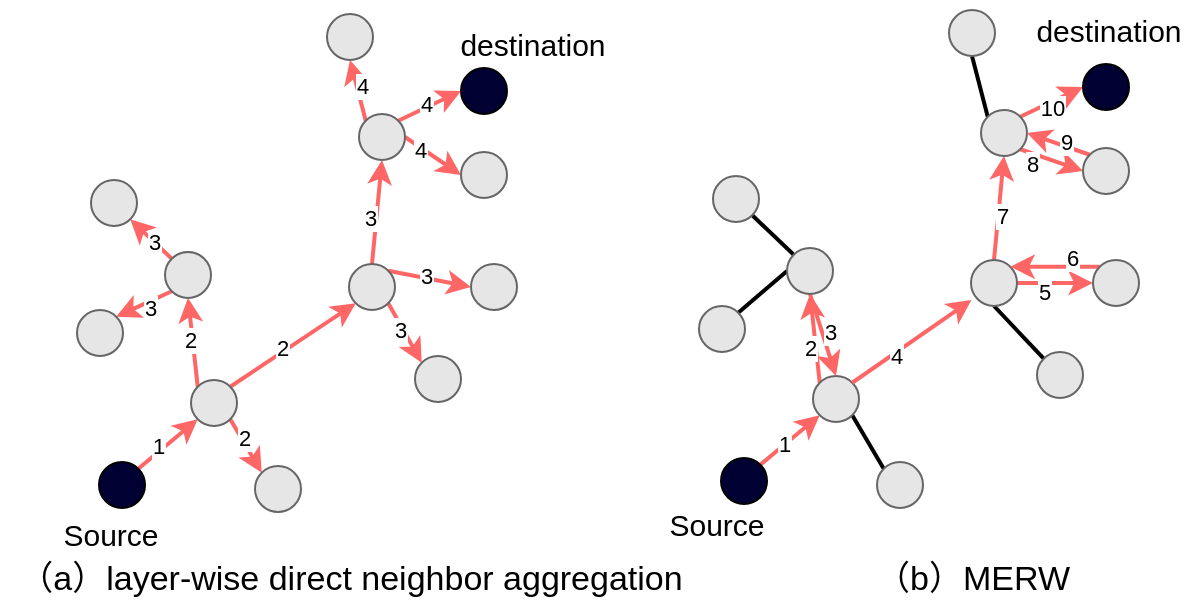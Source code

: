 <mxfile version="26.1.0">
  <diagram name="第 1 页" id="JqjY_3OXJ0ycC8vNH0t1">
    <mxGraphModel dx="862" dy="422" grid="0" gridSize="10" guides="1" tooltips="1" connect="1" arrows="1" fold="1" page="1" pageScale="1" pageWidth="827" pageHeight="1169" math="0" shadow="0">
      <root>
        <mxCell id="0" />
        <mxCell id="1" parent="0" />
        <mxCell id="wTCuduvqksmkqUVvXFoO-15" style="rounded=0;orthogonalLoop=1;jettySize=auto;html=1;exitX=1;exitY=0;exitDx=0;exitDy=0;entryX=0;entryY=1;entryDx=0;entryDy=0;strokeColor=#FF6666;strokeWidth=2;" parent="1" source="wTCuduvqksmkqUVvXFoO-1" target="wTCuduvqksmkqUVvXFoO-2" edge="1">
          <mxGeometry relative="1" as="geometry" />
        </mxCell>
        <mxCell id="wTCuduvqksmkqUVvXFoO-28" value="1" style="edgeLabel;html=1;align=center;verticalAlign=middle;resizable=0;points=[];fontFamily=Helvetica;fontSize=11;fontColor=default;labelBackgroundColor=default;" parent="wTCuduvqksmkqUVvXFoO-15" vertex="1" connectable="0">
          <mxGeometry x="-0.243" y="3" relative="1" as="geometry">
            <mxPoint as="offset" />
          </mxGeometry>
        </mxCell>
        <mxCell id="wTCuduvqksmkqUVvXFoO-1" value="" style="ellipse;whiteSpace=wrap;html=1;aspect=fixed;fillColor=#000033;" parent="1" vertex="1">
          <mxGeometry x="108.5" y="300" width="23" height="23" as="geometry" />
        </mxCell>
        <mxCell id="wTCuduvqksmkqUVvXFoO-16" style="rounded=0;orthogonalLoop=1;jettySize=auto;html=1;exitX=1;exitY=1;exitDx=0;exitDy=0;entryX=0;entryY=0;entryDx=0;entryDy=0;strokeColor=#FF6666;strokeWidth=2;align=center;verticalAlign=middle;fontFamily=Helvetica;fontSize=11;fontColor=default;labelBackgroundColor=default;endArrow=classic;" parent="1" source="wTCuduvqksmkqUVvXFoO-2" target="wTCuduvqksmkqUVvXFoO-3" edge="1">
          <mxGeometry relative="1" as="geometry" />
        </mxCell>
        <mxCell id="wTCuduvqksmkqUVvXFoO-29" value="2" style="edgeLabel;html=1;align=center;verticalAlign=middle;resizable=0;points=[];fontFamily=Helvetica;fontSize=11;fontColor=default;labelBackgroundColor=default;" parent="wTCuduvqksmkqUVvXFoO-16" vertex="1" connectable="0">
          <mxGeometry x="-0.298" y="1" relative="1" as="geometry">
            <mxPoint as="offset" />
          </mxGeometry>
        </mxCell>
        <mxCell id="wTCuduvqksmkqUVvXFoO-18" style="edgeStyle=none;shape=connector;rounded=0;orthogonalLoop=1;jettySize=auto;html=1;exitX=0;exitY=0;exitDx=0;exitDy=0;entryX=0.5;entryY=1;entryDx=0;entryDy=0;strokeColor=#FF6666;strokeWidth=2;align=center;verticalAlign=middle;fontFamily=Helvetica;fontSize=11;fontColor=default;labelBackgroundColor=default;endArrow=classic;" parent="1" source="wTCuduvqksmkqUVvXFoO-2" target="wTCuduvqksmkqUVvXFoO-4" edge="1">
          <mxGeometry relative="1" as="geometry" />
        </mxCell>
        <mxCell id="wTCuduvqksmkqUVvXFoO-30" value="2" style="edgeLabel;html=1;align=center;verticalAlign=middle;resizable=0;points=[];fontFamily=Helvetica;fontSize=11;fontColor=default;labelBackgroundColor=default;" parent="wTCuduvqksmkqUVvXFoO-18" vertex="1" connectable="0">
          <mxGeometry x="0.081" y="2" relative="1" as="geometry">
            <mxPoint as="offset" />
          </mxGeometry>
        </mxCell>
        <mxCell id="wTCuduvqksmkqUVvXFoO-21" style="edgeStyle=none;shape=connector;rounded=0;orthogonalLoop=1;jettySize=auto;html=1;exitX=1;exitY=0;exitDx=0;exitDy=0;entryX=0;entryY=1;entryDx=0;entryDy=0;strokeColor=#FF6666;strokeWidth=2;align=center;verticalAlign=middle;fontFamily=Helvetica;fontSize=11;fontColor=default;labelBackgroundColor=default;endArrow=classic;" parent="1" source="wTCuduvqksmkqUVvXFoO-2" target="wTCuduvqksmkqUVvXFoO-7" edge="1">
          <mxGeometry relative="1" as="geometry" />
        </mxCell>
        <mxCell id="wTCuduvqksmkqUVvXFoO-31" value="2" style="edgeLabel;html=1;align=center;verticalAlign=middle;resizable=0;points=[];fontFamily=Helvetica;fontSize=11;fontColor=default;labelBackgroundColor=default;" parent="wTCuduvqksmkqUVvXFoO-21" vertex="1" connectable="0">
          <mxGeometry x="-0.151" y="2" relative="1" as="geometry">
            <mxPoint as="offset" />
          </mxGeometry>
        </mxCell>
        <mxCell id="wTCuduvqksmkqUVvXFoO-2" value="" style="ellipse;whiteSpace=wrap;html=1;aspect=fixed;fillColor=#E6E6E6;fontColor=#333333;strokeColor=#666666;" parent="1" vertex="1">
          <mxGeometry x="154.5" y="259" width="23" height="23" as="geometry" />
        </mxCell>
        <mxCell id="wTCuduvqksmkqUVvXFoO-3" value="" style="ellipse;whiteSpace=wrap;html=1;aspect=fixed;fillColor=#E6E6E6;fontColor=#333333;strokeColor=#666666;" parent="1" vertex="1">
          <mxGeometry x="186.5" y="302" width="23" height="23" as="geometry" />
        </mxCell>
        <mxCell id="wTCuduvqksmkqUVvXFoO-19" style="edgeStyle=none;shape=connector;rounded=0;orthogonalLoop=1;jettySize=auto;html=1;exitX=0;exitY=1;exitDx=0;exitDy=0;entryX=1;entryY=0;entryDx=0;entryDy=0;strokeColor=#FF6666;strokeWidth=2;align=center;verticalAlign=middle;fontFamily=Helvetica;fontSize=11;fontColor=default;labelBackgroundColor=default;endArrow=classic;" parent="1" source="wTCuduvqksmkqUVvXFoO-4" target="wTCuduvqksmkqUVvXFoO-5" edge="1">
          <mxGeometry relative="1" as="geometry" />
        </mxCell>
        <mxCell id="wTCuduvqksmkqUVvXFoO-32" value="3" style="edgeLabel;html=1;align=center;verticalAlign=middle;resizable=0;points=[];fontFamily=Helvetica;fontSize=11;fontColor=default;labelBackgroundColor=default;" parent="wTCuduvqksmkqUVvXFoO-19" vertex="1" connectable="0">
          <mxGeometry x="-0.071" y="3" relative="1" as="geometry">
            <mxPoint as="offset" />
          </mxGeometry>
        </mxCell>
        <mxCell id="wTCuduvqksmkqUVvXFoO-20" style="edgeStyle=none;shape=connector;rounded=0;orthogonalLoop=1;jettySize=auto;html=1;exitX=0;exitY=0;exitDx=0;exitDy=0;entryX=1;entryY=1;entryDx=0;entryDy=0;strokeColor=#FF6666;strokeWidth=2;align=center;verticalAlign=middle;fontFamily=Helvetica;fontSize=11;fontColor=default;labelBackgroundColor=default;endArrow=classic;" parent="1" source="wTCuduvqksmkqUVvXFoO-4" target="wTCuduvqksmkqUVvXFoO-6" edge="1">
          <mxGeometry relative="1" as="geometry" />
        </mxCell>
        <mxCell id="wTCuduvqksmkqUVvXFoO-33" value="3" style="edgeLabel;html=1;align=center;verticalAlign=middle;resizable=0;points=[];fontFamily=Helvetica;fontSize=11;fontColor=default;labelBackgroundColor=default;" parent="wTCuduvqksmkqUVvXFoO-20" vertex="1" connectable="0">
          <mxGeometry x="-0.049" y="-1" relative="1" as="geometry">
            <mxPoint y="1" as="offset" />
          </mxGeometry>
        </mxCell>
        <mxCell id="wTCuduvqksmkqUVvXFoO-4" value="" style="ellipse;whiteSpace=wrap;html=1;aspect=fixed;fillColor=#E6E6E6;fontColor=#333333;strokeColor=#666666;" parent="1" vertex="1">
          <mxGeometry x="141.5" y="195" width="23" height="23" as="geometry" />
        </mxCell>
        <mxCell id="wTCuduvqksmkqUVvXFoO-5" value="" style="ellipse;whiteSpace=wrap;html=1;aspect=fixed;fillColor=#E6E6E6;fontColor=#333333;strokeColor=#666666;" parent="1" vertex="1">
          <mxGeometry x="97.5" y="224" width="23" height="23" as="geometry" />
        </mxCell>
        <mxCell id="wTCuduvqksmkqUVvXFoO-6" value="" style="ellipse;whiteSpace=wrap;html=1;aspect=fixed;fillColor=#E6E6E6;fontColor=#333333;strokeColor=#666666;" parent="1" vertex="1">
          <mxGeometry x="104.5" y="159" width="23" height="23" as="geometry" />
        </mxCell>
        <mxCell id="wTCuduvqksmkqUVvXFoO-22" style="edgeStyle=none;shape=connector;rounded=0;orthogonalLoop=1;jettySize=auto;html=1;exitX=1;exitY=1;exitDx=0;exitDy=0;entryX=0;entryY=0;entryDx=0;entryDy=0;strokeColor=#FF6666;strokeWidth=2;align=center;verticalAlign=middle;fontFamily=Helvetica;fontSize=11;fontColor=default;labelBackgroundColor=default;endArrow=classic;" parent="1" source="wTCuduvqksmkqUVvXFoO-7" target="wTCuduvqksmkqUVvXFoO-8" edge="1">
          <mxGeometry relative="1" as="geometry" />
        </mxCell>
        <mxCell id="wTCuduvqksmkqUVvXFoO-34" value="3" style="edgeLabel;html=1;align=center;verticalAlign=middle;resizable=0;points=[];fontFamily=Helvetica;fontSize=11;fontColor=default;labelBackgroundColor=default;" parent="wTCuduvqksmkqUVvXFoO-22" vertex="1" connectable="0">
          <mxGeometry x="-0.187" y="-2" relative="1" as="geometry">
            <mxPoint as="offset" />
          </mxGeometry>
        </mxCell>
        <mxCell id="wTCuduvqksmkqUVvXFoO-23" style="edgeStyle=none;shape=connector;rounded=0;orthogonalLoop=1;jettySize=auto;html=1;exitX=1;exitY=0;exitDx=0;exitDy=0;entryX=0;entryY=0.5;entryDx=0;entryDy=0;strokeColor=#FF6666;strokeWidth=2;align=center;verticalAlign=middle;fontFamily=Helvetica;fontSize=11;fontColor=default;labelBackgroundColor=default;endArrow=classic;" parent="1" source="wTCuduvqksmkqUVvXFoO-7" target="wTCuduvqksmkqUVvXFoO-9" edge="1">
          <mxGeometry relative="1" as="geometry" />
        </mxCell>
        <mxCell id="wTCuduvqksmkqUVvXFoO-35" value="3" style="edgeLabel;html=1;align=center;verticalAlign=middle;resizable=0;points=[];fontFamily=Helvetica;fontSize=11;fontColor=default;labelBackgroundColor=default;" parent="wTCuduvqksmkqUVvXFoO-23" vertex="1" connectable="0">
          <mxGeometry x="-0.074" y="1" relative="1" as="geometry">
            <mxPoint x="-1" as="offset" />
          </mxGeometry>
        </mxCell>
        <mxCell id="wTCuduvqksmkqUVvXFoO-24" style="edgeStyle=none;shape=connector;rounded=0;orthogonalLoop=1;jettySize=auto;html=1;exitX=0.5;exitY=0;exitDx=0;exitDy=0;entryX=0.5;entryY=1;entryDx=0;entryDy=0;strokeColor=#FF6666;strokeWidth=2;align=center;verticalAlign=middle;fontFamily=Helvetica;fontSize=11;fontColor=default;labelBackgroundColor=default;endArrow=classic;" parent="1" source="wTCuduvqksmkqUVvXFoO-7" target="wTCuduvqksmkqUVvXFoO-10" edge="1">
          <mxGeometry relative="1" as="geometry" />
        </mxCell>
        <mxCell id="wTCuduvqksmkqUVvXFoO-36" value="3" style="edgeLabel;html=1;align=center;verticalAlign=middle;resizable=0;points=[];fontFamily=Helvetica;fontSize=11;fontColor=default;labelBackgroundColor=default;" parent="wTCuduvqksmkqUVvXFoO-24" vertex="1" connectable="0">
          <mxGeometry x="-0.11" y="3" relative="1" as="geometry">
            <mxPoint as="offset" />
          </mxGeometry>
        </mxCell>
        <mxCell id="wTCuduvqksmkqUVvXFoO-7" value="" style="ellipse;whiteSpace=wrap;html=1;aspect=fixed;fillColor=#E6E6E6;fontColor=#333333;strokeColor=#666666;" parent="1" vertex="1">
          <mxGeometry x="233.5" y="201" width="23" height="23" as="geometry" />
        </mxCell>
        <mxCell id="wTCuduvqksmkqUVvXFoO-8" value="" style="ellipse;whiteSpace=wrap;html=1;aspect=fixed;fillColor=#E6E6E6;fontColor=#333333;strokeColor=#666666;" parent="1" vertex="1">
          <mxGeometry x="266.5" y="247" width="23" height="23" as="geometry" />
        </mxCell>
        <mxCell id="wTCuduvqksmkqUVvXFoO-9" value="" style="ellipse;whiteSpace=wrap;html=1;aspect=fixed;fillColor=#E6E6E6;fontColor=#333333;strokeColor=#666666;" parent="1" vertex="1">
          <mxGeometry x="294.5" y="201" width="23" height="23" as="geometry" />
        </mxCell>
        <mxCell id="wTCuduvqksmkqUVvXFoO-25" style="edgeStyle=none;shape=connector;rounded=0;orthogonalLoop=1;jettySize=auto;html=1;exitX=1;exitY=0.5;exitDx=0;exitDy=0;entryX=0;entryY=0.5;entryDx=0;entryDy=0;strokeColor=#FF6666;strokeWidth=2;align=center;verticalAlign=middle;fontFamily=Helvetica;fontSize=11;fontColor=default;labelBackgroundColor=default;endArrow=classic;" parent="1" source="wTCuduvqksmkqUVvXFoO-10" target="wTCuduvqksmkqUVvXFoO-11" edge="1">
          <mxGeometry relative="1" as="geometry" />
        </mxCell>
        <mxCell id="wTCuduvqksmkqUVvXFoO-37" value="4" style="edgeLabel;html=1;align=center;verticalAlign=middle;resizable=0;points=[];fontFamily=Helvetica;fontSize=11;fontColor=default;labelBackgroundColor=default;" parent="wTCuduvqksmkqUVvXFoO-25" vertex="1" connectable="0">
          <mxGeometry x="-0.413" y="-1" relative="1" as="geometry">
            <mxPoint as="offset" />
          </mxGeometry>
        </mxCell>
        <mxCell id="wTCuduvqksmkqUVvXFoO-26" style="edgeStyle=none;shape=connector;rounded=0;orthogonalLoop=1;jettySize=auto;html=1;exitX=0;exitY=0;exitDx=0;exitDy=0;entryX=0.5;entryY=1;entryDx=0;entryDy=0;strokeColor=#FF6666;strokeWidth=2;align=center;verticalAlign=middle;fontFamily=Helvetica;fontSize=11;fontColor=default;labelBackgroundColor=default;endArrow=classic;" parent="1" source="wTCuduvqksmkqUVvXFoO-10" target="wTCuduvqksmkqUVvXFoO-12" edge="1">
          <mxGeometry relative="1" as="geometry" />
        </mxCell>
        <mxCell id="wTCuduvqksmkqUVvXFoO-39" value="4" style="edgeLabel;html=1;align=center;verticalAlign=middle;resizable=0;points=[];fontFamily=Helvetica;fontSize=11;fontColor=default;labelBackgroundColor=default;" parent="wTCuduvqksmkqUVvXFoO-26" vertex="1" connectable="0">
          <mxGeometry x="0.137" y="-2" relative="1" as="geometry">
            <mxPoint as="offset" />
          </mxGeometry>
        </mxCell>
        <mxCell id="wTCuduvqksmkqUVvXFoO-27" style="edgeStyle=none;shape=connector;rounded=0;orthogonalLoop=1;jettySize=auto;html=1;exitX=1;exitY=0;exitDx=0;exitDy=0;entryX=0;entryY=0.5;entryDx=0;entryDy=0;strokeColor=#FF6666;strokeWidth=2;align=center;verticalAlign=middle;fontFamily=Helvetica;fontSize=11;fontColor=default;labelBackgroundColor=default;endArrow=classic;" parent="1" source="wTCuduvqksmkqUVvXFoO-10" target="wTCuduvqksmkqUVvXFoO-13" edge="1">
          <mxGeometry relative="1" as="geometry" />
        </mxCell>
        <mxCell id="wTCuduvqksmkqUVvXFoO-38" value="4" style="edgeLabel;html=1;align=center;verticalAlign=middle;resizable=0;points=[];fontFamily=Helvetica;fontSize=11;fontColor=default;labelBackgroundColor=default;" parent="wTCuduvqksmkqUVvXFoO-27" vertex="1" connectable="0">
          <mxGeometry x="-0.093" y="2" relative="1" as="geometry">
            <mxPoint as="offset" />
          </mxGeometry>
        </mxCell>
        <mxCell id="wTCuduvqksmkqUVvXFoO-10" value="" style="ellipse;whiteSpace=wrap;html=1;aspect=fixed;fillColor=#E6E6E6;fontColor=#333333;strokeColor=#666666;" parent="1" vertex="1">
          <mxGeometry x="238.5" y="126" width="23" height="23" as="geometry" />
        </mxCell>
        <mxCell id="wTCuduvqksmkqUVvXFoO-11" value="" style="ellipse;whiteSpace=wrap;html=1;aspect=fixed;fillColor=#E6E6E6;fontColor=#333333;strokeColor=#666666;" parent="1" vertex="1">
          <mxGeometry x="289.5" y="145" width="23" height="23" as="geometry" />
        </mxCell>
        <mxCell id="wTCuduvqksmkqUVvXFoO-12" value="" style="ellipse;whiteSpace=wrap;html=1;aspect=fixed;fillColor=#E6E6E6;fontColor=#333333;strokeColor=#666666;" parent="1" vertex="1">
          <mxGeometry x="222.5" y="76" width="23" height="23" as="geometry" />
        </mxCell>
        <mxCell id="wTCuduvqksmkqUVvXFoO-13" value="" style="ellipse;whiteSpace=wrap;html=1;aspect=fixed;fillColor=#000033;" parent="1" vertex="1">
          <mxGeometry x="289.5" y="103" width="23" height="23" as="geometry" />
        </mxCell>
        <mxCell id="wTCuduvqksmkqUVvXFoO-155" style="edgeStyle=none;shape=connector;rounded=0;orthogonalLoop=1;jettySize=auto;html=1;exitX=1;exitY=0;exitDx=0;exitDy=0;entryX=0;entryY=1;entryDx=0;entryDy=0;strokeColor=#FF6666;strokeWidth=2;align=center;verticalAlign=middle;fontFamily=Helvetica;fontSize=11;fontColor=default;labelBackgroundColor=default;endArrow=classic;" parent="1" source="wTCuduvqksmkqUVvXFoO-120" target="wTCuduvqksmkqUVvXFoO-127" edge="1">
          <mxGeometry relative="1" as="geometry" />
        </mxCell>
        <mxCell id="wTCuduvqksmkqUVvXFoO-165" value="1" style="edgeLabel;html=1;align=center;verticalAlign=middle;resizable=0;points=[];fontFamily=Helvetica;fontSize=11;fontColor=default;labelBackgroundColor=default;" parent="wTCuduvqksmkqUVvXFoO-155" vertex="1" connectable="0">
          <mxGeometry x="-0.196" y="1" relative="1" as="geometry">
            <mxPoint as="offset" />
          </mxGeometry>
        </mxCell>
        <mxCell id="wTCuduvqksmkqUVvXFoO-120" value="" style="ellipse;whiteSpace=wrap;html=1;aspect=fixed;fillColor=#000033;" parent="1" vertex="1">
          <mxGeometry x="419.5" y="298" width="23" height="23" as="geometry" />
        </mxCell>
        <mxCell id="wTCuduvqksmkqUVvXFoO-156" style="edgeStyle=none;shape=connector;rounded=0;orthogonalLoop=1;jettySize=auto;html=1;exitX=0;exitY=0;exitDx=0;exitDy=0;entryX=0.5;entryY=1;entryDx=0;entryDy=0;strokeColor=#FF6666;strokeWidth=2;align=center;verticalAlign=middle;fontFamily=Helvetica;fontSize=11;fontColor=default;labelBackgroundColor=default;endArrow=classic;" parent="1" source="wTCuduvqksmkqUVvXFoO-127" target="wTCuduvqksmkqUVvXFoO-133" edge="1">
          <mxGeometry relative="1" as="geometry" />
        </mxCell>
        <mxCell id="wTCuduvqksmkqUVvXFoO-177" style="edgeStyle=none;shape=connector;rounded=0;orthogonalLoop=1;jettySize=auto;html=1;exitX=1;exitY=1;exitDx=0;exitDy=0;entryX=0;entryY=0;entryDx=0;entryDy=0;strokeColor=#000000;strokeWidth=2;align=center;verticalAlign=middle;fontFamily=Helvetica;fontSize=11;fontColor=default;labelBackgroundColor=default;startFill=0;endArrow=none;" parent="1" source="wTCuduvqksmkqUVvXFoO-127" target="wTCuduvqksmkqUVvXFoO-128" edge="1">
          <mxGeometry relative="1" as="geometry" />
        </mxCell>
        <mxCell id="wTCuduvqksmkqUVvXFoO-127" value="" style="ellipse;whiteSpace=wrap;html=1;aspect=fixed;fillColor=#E6E6E6;fontColor=#333333;strokeColor=#666666;" parent="1" vertex="1">
          <mxGeometry x="465.5" y="257" width="23" height="23" as="geometry" />
        </mxCell>
        <mxCell id="wTCuduvqksmkqUVvXFoO-128" value="" style="ellipse;whiteSpace=wrap;html=1;aspect=fixed;fillColor=#E6E6E6;fontColor=#333333;strokeColor=#666666;" parent="1" vertex="1">
          <mxGeometry x="497.5" y="300" width="23" height="23" as="geometry" />
        </mxCell>
        <mxCell id="wTCuduvqksmkqUVvXFoO-157" style="edgeStyle=none;shape=connector;rounded=0;orthogonalLoop=1;jettySize=auto;html=1;exitX=0.5;exitY=1;exitDx=0;exitDy=0;entryX=0.5;entryY=0;entryDx=0;entryDy=0;strokeColor=#FF6666;strokeWidth=2;align=center;verticalAlign=middle;fontFamily=Helvetica;fontSize=11;fontColor=default;labelBackgroundColor=default;endArrow=classic;" parent="1" source="wTCuduvqksmkqUVvXFoO-133" target="wTCuduvqksmkqUVvXFoO-127" edge="1">
          <mxGeometry relative="1" as="geometry" />
        </mxCell>
        <mxCell id="wTCuduvqksmkqUVvXFoO-166" value="2" style="edgeLabel;html=1;align=center;verticalAlign=middle;resizable=0;points=[];fontFamily=Helvetica;fontSize=11;fontColor=default;labelBackgroundColor=default;" parent="wTCuduvqksmkqUVvXFoO-157" vertex="1" connectable="0">
          <mxGeometry x="0.184" y="-8" relative="1" as="geometry">
            <mxPoint as="offset" />
          </mxGeometry>
        </mxCell>
        <mxCell id="wTCuduvqksmkqUVvXFoO-167" value="3" style="edgeLabel;html=1;align=center;verticalAlign=middle;resizable=0;points=[];fontFamily=Helvetica;fontSize=11;fontColor=default;labelBackgroundColor=default;" parent="wTCuduvqksmkqUVvXFoO-157" vertex="1" connectable="0">
          <mxGeometry x="-0.03" y="4" relative="1" as="geometry">
            <mxPoint as="offset" />
          </mxGeometry>
        </mxCell>
        <mxCell id="wTCuduvqksmkqUVvXFoO-175" style="edgeStyle=none;rounded=0;orthogonalLoop=1;jettySize=auto;html=1;exitX=0;exitY=0.5;exitDx=0;exitDy=0;entryX=1;entryY=0;entryDx=0;entryDy=0;strokeColor=#000000;strokeWidth=2;align=center;verticalAlign=middle;fontFamily=Helvetica;fontSize=11;fontColor=default;labelBackgroundColor=default;endArrow=none;startFill=0;" parent="1" source="wTCuduvqksmkqUVvXFoO-133" target="wTCuduvqksmkqUVvXFoO-134" edge="1">
          <mxGeometry relative="1" as="geometry" />
        </mxCell>
        <mxCell id="wTCuduvqksmkqUVvXFoO-176" style="edgeStyle=none;shape=connector;rounded=0;orthogonalLoop=1;jettySize=auto;html=1;exitX=0;exitY=0;exitDx=0;exitDy=0;entryX=1;entryY=1;entryDx=0;entryDy=0;strokeColor=#000000;strokeWidth=2;align=center;verticalAlign=middle;fontFamily=Helvetica;fontSize=11;fontColor=default;labelBackgroundColor=default;startFill=0;endArrow=none;" parent="1" source="wTCuduvqksmkqUVvXFoO-133" target="wTCuduvqksmkqUVvXFoO-135" edge="1">
          <mxGeometry relative="1" as="geometry" />
        </mxCell>
        <mxCell id="wTCuduvqksmkqUVvXFoO-133" value="" style="ellipse;whiteSpace=wrap;html=1;aspect=fixed;fillColor=#E6E6E6;fontColor=#333333;strokeColor=#666666;" parent="1" vertex="1">
          <mxGeometry x="452.5" y="193" width="23" height="23" as="geometry" />
        </mxCell>
        <mxCell id="wTCuduvqksmkqUVvXFoO-134" value="" style="ellipse;whiteSpace=wrap;html=1;aspect=fixed;fillColor=#E6E6E6;fontColor=#333333;strokeColor=#666666;" parent="1" vertex="1">
          <mxGeometry x="408.5" y="222" width="23" height="23" as="geometry" />
        </mxCell>
        <mxCell id="wTCuduvqksmkqUVvXFoO-135" value="" style="ellipse;whiteSpace=wrap;html=1;aspect=fixed;fillColor=#E6E6E6;fontColor=#333333;strokeColor=#666666;" parent="1" vertex="1">
          <mxGeometry x="415.5" y="157" width="23" height="23" as="geometry" />
        </mxCell>
        <mxCell id="wTCuduvqksmkqUVvXFoO-159" style="edgeStyle=none;shape=connector;rounded=0;orthogonalLoop=1;jettySize=auto;html=1;exitX=1;exitY=0.5;exitDx=0;exitDy=0;entryX=0;entryY=0.5;entryDx=0;entryDy=0;strokeColor=#FF6666;strokeWidth=2;align=center;verticalAlign=middle;fontFamily=Helvetica;fontSize=11;fontColor=default;labelBackgroundColor=default;endArrow=classic;" parent="1" source="wTCuduvqksmkqUVvXFoO-142" target="wTCuduvqksmkqUVvXFoO-144" edge="1">
          <mxGeometry relative="1" as="geometry" />
        </mxCell>
        <mxCell id="wTCuduvqksmkqUVvXFoO-169" value="5" style="edgeLabel;html=1;align=center;verticalAlign=middle;resizable=0;points=[];fontFamily=Helvetica;fontSize=11;fontColor=default;labelBackgroundColor=default;" parent="wTCuduvqksmkqUVvXFoO-159" vertex="1" connectable="0">
          <mxGeometry x="-0.322" y="-4" relative="1" as="geometry">
            <mxPoint as="offset" />
          </mxGeometry>
        </mxCell>
        <mxCell id="wTCuduvqksmkqUVvXFoO-161" style="edgeStyle=none;shape=connector;rounded=0;orthogonalLoop=1;jettySize=auto;html=1;exitX=0.5;exitY=0;exitDx=0;exitDy=0;entryX=0.5;entryY=1;entryDx=0;entryDy=0;strokeColor=#FF6666;strokeWidth=2;align=center;verticalAlign=middle;fontFamily=Helvetica;fontSize=11;fontColor=default;labelBackgroundColor=default;endArrow=classic;" parent="1" source="wTCuduvqksmkqUVvXFoO-142" target="wTCuduvqksmkqUVvXFoO-151" edge="1">
          <mxGeometry relative="1" as="geometry" />
        </mxCell>
        <mxCell id="wTCuduvqksmkqUVvXFoO-171" value="7" style="edgeLabel;html=1;align=center;verticalAlign=middle;resizable=0;points=[];fontFamily=Helvetica;fontSize=11;fontColor=default;labelBackgroundColor=default;" parent="wTCuduvqksmkqUVvXFoO-161" vertex="1" connectable="0">
          <mxGeometry x="-0.13" y="-2" relative="1" as="geometry">
            <mxPoint as="offset" />
          </mxGeometry>
        </mxCell>
        <mxCell id="wTCuduvqksmkqUVvXFoO-178" style="edgeStyle=none;shape=connector;rounded=0;orthogonalLoop=1;jettySize=auto;html=1;exitX=0.5;exitY=1;exitDx=0;exitDy=0;entryX=0;entryY=0;entryDx=0;entryDy=0;strokeColor=#000000;strokeWidth=2;align=center;verticalAlign=middle;fontFamily=Helvetica;fontSize=11;fontColor=default;labelBackgroundColor=default;startFill=0;endArrow=none;" parent="1" source="wTCuduvqksmkqUVvXFoO-142" target="wTCuduvqksmkqUVvXFoO-143" edge="1">
          <mxGeometry relative="1" as="geometry" />
        </mxCell>
        <mxCell id="wTCuduvqksmkqUVvXFoO-142" value="" style="ellipse;whiteSpace=wrap;html=1;aspect=fixed;fillColor=#E6E6E6;fontColor=#333333;strokeColor=#666666;" parent="1" vertex="1">
          <mxGeometry x="544.5" y="199" width="23" height="23" as="geometry" />
        </mxCell>
        <mxCell id="wTCuduvqksmkqUVvXFoO-143" value="" style="ellipse;whiteSpace=wrap;html=1;aspect=fixed;fillColor=#E6E6E6;fontColor=#333333;strokeColor=#666666;" parent="1" vertex="1">
          <mxGeometry x="577.5" y="245" width="23" height="23" as="geometry" />
        </mxCell>
        <mxCell id="wTCuduvqksmkqUVvXFoO-160" style="edgeStyle=none;shape=connector;rounded=0;orthogonalLoop=1;jettySize=auto;html=1;exitX=0;exitY=0;exitDx=0;exitDy=0;entryX=1;entryY=0;entryDx=0;entryDy=0;strokeColor=#FF6666;strokeWidth=2;align=center;verticalAlign=middle;fontFamily=Helvetica;fontSize=11;fontColor=default;labelBackgroundColor=default;endArrow=classic;" parent="1" source="wTCuduvqksmkqUVvXFoO-144" target="wTCuduvqksmkqUVvXFoO-142" edge="1">
          <mxGeometry relative="1" as="geometry" />
        </mxCell>
        <mxCell id="wTCuduvqksmkqUVvXFoO-170" value="6" style="edgeLabel;html=1;align=center;verticalAlign=middle;resizable=0;points=[];fontFamily=Helvetica;fontSize=11;fontColor=default;labelBackgroundColor=default;" parent="wTCuduvqksmkqUVvXFoO-160" vertex="1" connectable="0">
          <mxGeometry x="-0.352" y="-5" relative="1" as="geometry">
            <mxPoint as="offset" />
          </mxGeometry>
        </mxCell>
        <mxCell id="wTCuduvqksmkqUVvXFoO-144" value="" style="ellipse;whiteSpace=wrap;html=1;aspect=fixed;fillColor=#E6E6E6;fontColor=#333333;strokeColor=#666666;" parent="1" vertex="1">
          <mxGeometry x="605.5" y="199" width="23" height="23" as="geometry" />
        </mxCell>
        <mxCell id="wTCuduvqksmkqUVvXFoO-162" style="edgeStyle=none;shape=connector;rounded=0;orthogonalLoop=1;jettySize=auto;html=1;exitX=1;exitY=1;exitDx=0;exitDy=0;entryX=0;entryY=0.5;entryDx=0;entryDy=0;strokeColor=#FF6666;strokeWidth=2;align=center;verticalAlign=middle;fontFamily=Helvetica;fontSize=11;fontColor=default;labelBackgroundColor=default;endArrow=classic;" parent="1" source="wTCuduvqksmkqUVvXFoO-151" target="wTCuduvqksmkqUVvXFoO-152" edge="1">
          <mxGeometry relative="1" as="geometry" />
        </mxCell>
        <mxCell id="wTCuduvqksmkqUVvXFoO-172" value="8" style="edgeLabel;html=1;align=center;verticalAlign=middle;resizable=0;points=[];fontFamily=Helvetica;fontSize=11;fontColor=default;labelBackgroundColor=default;" parent="wTCuduvqksmkqUVvXFoO-162" vertex="1" connectable="0">
          <mxGeometry x="-0.507" y="-5" relative="1" as="geometry">
            <mxPoint as="offset" />
          </mxGeometry>
        </mxCell>
        <mxCell id="wTCuduvqksmkqUVvXFoO-164" style="edgeStyle=none;shape=connector;rounded=0;orthogonalLoop=1;jettySize=auto;html=1;exitX=1;exitY=0;exitDx=0;exitDy=0;entryX=0;entryY=0.5;entryDx=0;entryDy=0;strokeColor=#FF6666;strokeWidth=2;align=center;verticalAlign=middle;fontFamily=Helvetica;fontSize=11;fontColor=default;labelBackgroundColor=default;endArrow=classic;" parent="1" source="wTCuduvqksmkqUVvXFoO-151" target="wTCuduvqksmkqUVvXFoO-154" edge="1">
          <mxGeometry relative="1" as="geometry" />
        </mxCell>
        <mxCell id="wTCuduvqksmkqUVvXFoO-174" value="10" style="edgeLabel;html=1;align=center;verticalAlign=middle;resizable=0;points=[];fontFamily=Helvetica;fontSize=11;fontColor=default;labelBackgroundColor=default;" parent="wTCuduvqksmkqUVvXFoO-164" vertex="1" connectable="0">
          <mxGeometry x="-0.088" y="-2" relative="1" as="geometry">
            <mxPoint as="offset" />
          </mxGeometry>
        </mxCell>
        <mxCell id="wTCuduvqksmkqUVvXFoO-179" style="edgeStyle=none;shape=connector;rounded=0;orthogonalLoop=1;jettySize=auto;html=1;exitX=0;exitY=0;exitDx=0;exitDy=0;entryX=0.5;entryY=1;entryDx=0;entryDy=0;strokeColor=#000000;strokeWidth=2;align=center;verticalAlign=middle;fontFamily=Helvetica;fontSize=11;fontColor=default;labelBackgroundColor=default;startFill=0;endArrow=none;" parent="1" source="wTCuduvqksmkqUVvXFoO-151" target="wTCuduvqksmkqUVvXFoO-153" edge="1">
          <mxGeometry relative="1" as="geometry" />
        </mxCell>
        <mxCell id="wTCuduvqksmkqUVvXFoO-151" value="" style="ellipse;whiteSpace=wrap;html=1;aspect=fixed;fillColor=#E6E6E6;fontColor=#333333;strokeColor=#666666;" parent="1" vertex="1">
          <mxGeometry x="549.5" y="124" width="23" height="23" as="geometry" />
        </mxCell>
        <mxCell id="wTCuduvqksmkqUVvXFoO-163" style="edgeStyle=none;shape=connector;rounded=0;orthogonalLoop=1;jettySize=auto;html=1;exitX=0;exitY=0;exitDx=0;exitDy=0;entryX=1;entryY=0.5;entryDx=0;entryDy=0;strokeColor=#FF6666;strokeWidth=2;align=center;verticalAlign=middle;fontFamily=Helvetica;fontSize=11;fontColor=default;labelBackgroundColor=default;endArrow=classic;" parent="1" source="wTCuduvqksmkqUVvXFoO-152" target="wTCuduvqksmkqUVvXFoO-151" edge="1">
          <mxGeometry relative="1" as="geometry" />
        </mxCell>
        <mxCell id="wTCuduvqksmkqUVvXFoO-173" value="9" style="edgeLabel;html=1;align=center;verticalAlign=middle;resizable=0;points=[];fontFamily=Helvetica;fontSize=11;fontColor=default;labelBackgroundColor=default;" parent="wTCuduvqksmkqUVvXFoO-163" vertex="1" connectable="0">
          <mxGeometry x="-0.155" y="-2" relative="1" as="geometry">
            <mxPoint as="offset" />
          </mxGeometry>
        </mxCell>
        <mxCell id="wTCuduvqksmkqUVvXFoO-152" value="" style="ellipse;whiteSpace=wrap;html=1;aspect=fixed;fillColor=#E6E6E6;fontColor=#333333;strokeColor=#666666;" parent="1" vertex="1">
          <mxGeometry x="600.5" y="143" width="23" height="23" as="geometry" />
        </mxCell>
        <mxCell id="wTCuduvqksmkqUVvXFoO-153" value="" style="ellipse;whiteSpace=wrap;html=1;aspect=fixed;fillColor=#E6E6E6;fontColor=#333333;strokeColor=#666666;" parent="1" vertex="1">
          <mxGeometry x="533.5" y="74" width="23" height="23" as="geometry" />
        </mxCell>
        <mxCell id="wTCuduvqksmkqUVvXFoO-154" value="" style="ellipse;whiteSpace=wrap;html=1;aspect=fixed;fillColor=#000033;" parent="1" vertex="1">
          <mxGeometry x="600.5" y="101" width="23" height="23" as="geometry" />
        </mxCell>
        <mxCell id="wTCuduvqksmkqUVvXFoO-158" style="edgeStyle=none;shape=connector;rounded=0;orthogonalLoop=1;jettySize=auto;html=1;exitX=1;exitY=0;exitDx=0;exitDy=0;entryX=0.011;entryY=0.868;entryDx=0;entryDy=0;entryPerimeter=0;strokeColor=#FF6666;strokeWidth=2;align=center;verticalAlign=middle;fontFamily=Helvetica;fontSize=11;fontColor=default;labelBackgroundColor=default;endArrow=classic;" parent="1" source="wTCuduvqksmkqUVvXFoO-127" target="wTCuduvqksmkqUVvXFoO-142" edge="1">
          <mxGeometry relative="1" as="geometry" />
        </mxCell>
        <mxCell id="wTCuduvqksmkqUVvXFoO-168" value="4" style="edgeLabel;html=1;align=center;verticalAlign=middle;resizable=0;points=[];fontFamily=Helvetica;fontSize=11;fontColor=default;labelBackgroundColor=default;" parent="wTCuduvqksmkqUVvXFoO-158" vertex="1" connectable="0">
          <mxGeometry x="-0.325" relative="1" as="geometry">
            <mxPoint x="1" as="offset" />
          </mxGeometry>
        </mxCell>
        <mxCell id="wTCuduvqksmkqUVvXFoO-180" value="&lt;font style=&quot;font-size: 15px;&quot;&gt;Source&lt;/font&gt;" style="text;html=1;align=center;verticalAlign=middle;resizable=0;points=[];autosize=1;strokeColor=none;fillColor=none;fontFamily=Helvetica;fontSize=11;fontColor=default;labelBackgroundColor=default;" parent="1" vertex="1">
          <mxGeometry x="80.5" y="321" width="66" height="30" as="geometry" />
        </mxCell>
        <mxCell id="wTCuduvqksmkqUVvXFoO-181" value="&lt;font style=&quot;font-size: 15px;&quot;&gt;Source&lt;/font&gt;" style="text;html=1;align=center;verticalAlign=middle;resizable=0;points=[];autosize=1;strokeColor=none;fillColor=none;fontFamily=Helvetica;fontSize=11;fontColor=default;labelBackgroundColor=default;" parent="1" vertex="1">
          <mxGeometry x="383.5" y="316" width="66" height="30" as="geometry" />
        </mxCell>
        <mxCell id="wTCuduvqksmkqUVvXFoO-182" value="&lt;font style=&quot;font-size: 15px;&quot;&gt;destination&lt;/font&gt;" style="text;html=1;align=center;verticalAlign=middle;resizable=0;points=[];autosize=1;strokeColor=none;fillColor=none;fontFamily=Helvetica;fontSize=11;fontColor=default;labelBackgroundColor=default;" parent="1" vertex="1">
          <mxGeometry x="279.5" y="76" width="91" height="30" as="geometry" />
        </mxCell>
        <mxCell id="wTCuduvqksmkqUVvXFoO-183" value="&lt;font style=&quot;font-size: 15px;&quot;&gt;destination&lt;/font&gt;" style="text;html=1;align=center;verticalAlign=middle;resizable=0;points=[];autosize=1;strokeColor=none;fillColor=none;fontFamily=Helvetica;fontSize=11;fontColor=default;labelBackgroundColor=default;" parent="1" vertex="1">
          <mxGeometry x="567.5" y="69" width="91" height="30" as="geometry" />
        </mxCell>
        <mxCell id="wTCuduvqksmkqUVvXFoO-184" value="&lt;font style=&quot;font-size: 17px;&quot;&gt;（a）layer-wise direct neighbor aggregation&lt;/font&gt;" style="text;html=1;align=center;verticalAlign=middle;resizable=0;points=[];autosize=1;strokeColor=none;fillColor=none;fontFamily=Helvetica;fontSize=11;fontColor=default;labelBackgroundColor=default;" parent="1" vertex="1">
          <mxGeometry x="59" y="343" width="350" height="32" as="geometry" />
        </mxCell>
        <mxCell id="wTCuduvqksmkqUVvXFoO-185" value="&lt;font style=&quot;font-size: 17px;&quot;&gt;（b）MERW&lt;/font&gt;" style="text;html=1;align=center;verticalAlign=middle;resizable=0;points=[];autosize=1;strokeColor=none;fillColor=none;fontFamily=Helvetica;fontSize=11;fontColor=default;labelBackgroundColor=default;" parent="1" vertex="1">
          <mxGeometry x="487.5" y="343" width="115" height="32" as="geometry" />
        </mxCell>
      </root>
    </mxGraphModel>
  </diagram>
</mxfile>
